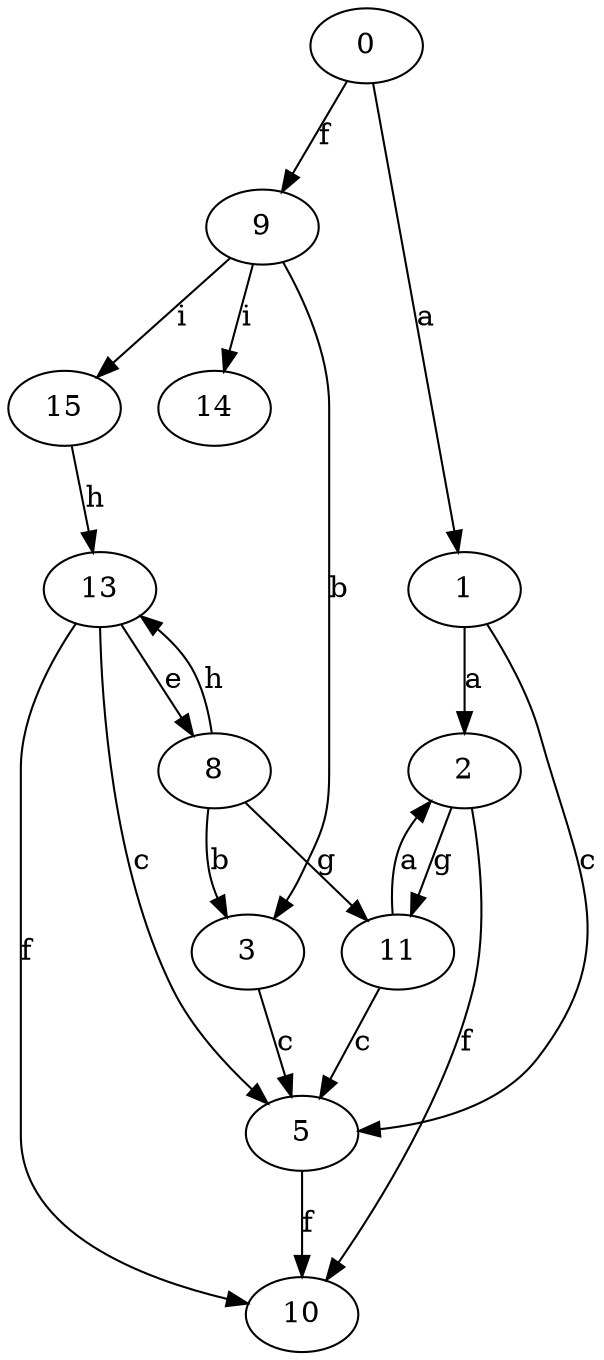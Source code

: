 strict digraph  {
0;
1;
2;
3;
5;
8;
9;
10;
11;
13;
14;
15;
0 -> 1  [label=a];
0 -> 9  [label=f];
1 -> 2  [label=a];
1 -> 5  [label=c];
2 -> 10  [label=f];
2 -> 11  [label=g];
3 -> 5  [label=c];
5 -> 10  [label=f];
8 -> 3  [label=b];
8 -> 11  [label=g];
8 -> 13  [label=h];
9 -> 3  [label=b];
9 -> 14  [label=i];
9 -> 15  [label=i];
11 -> 2  [label=a];
11 -> 5  [label=c];
13 -> 5  [label=c];
13 -> 8  [label=e];
13 -> 10  [label=f];
15 -> 13  [label=h];
}
